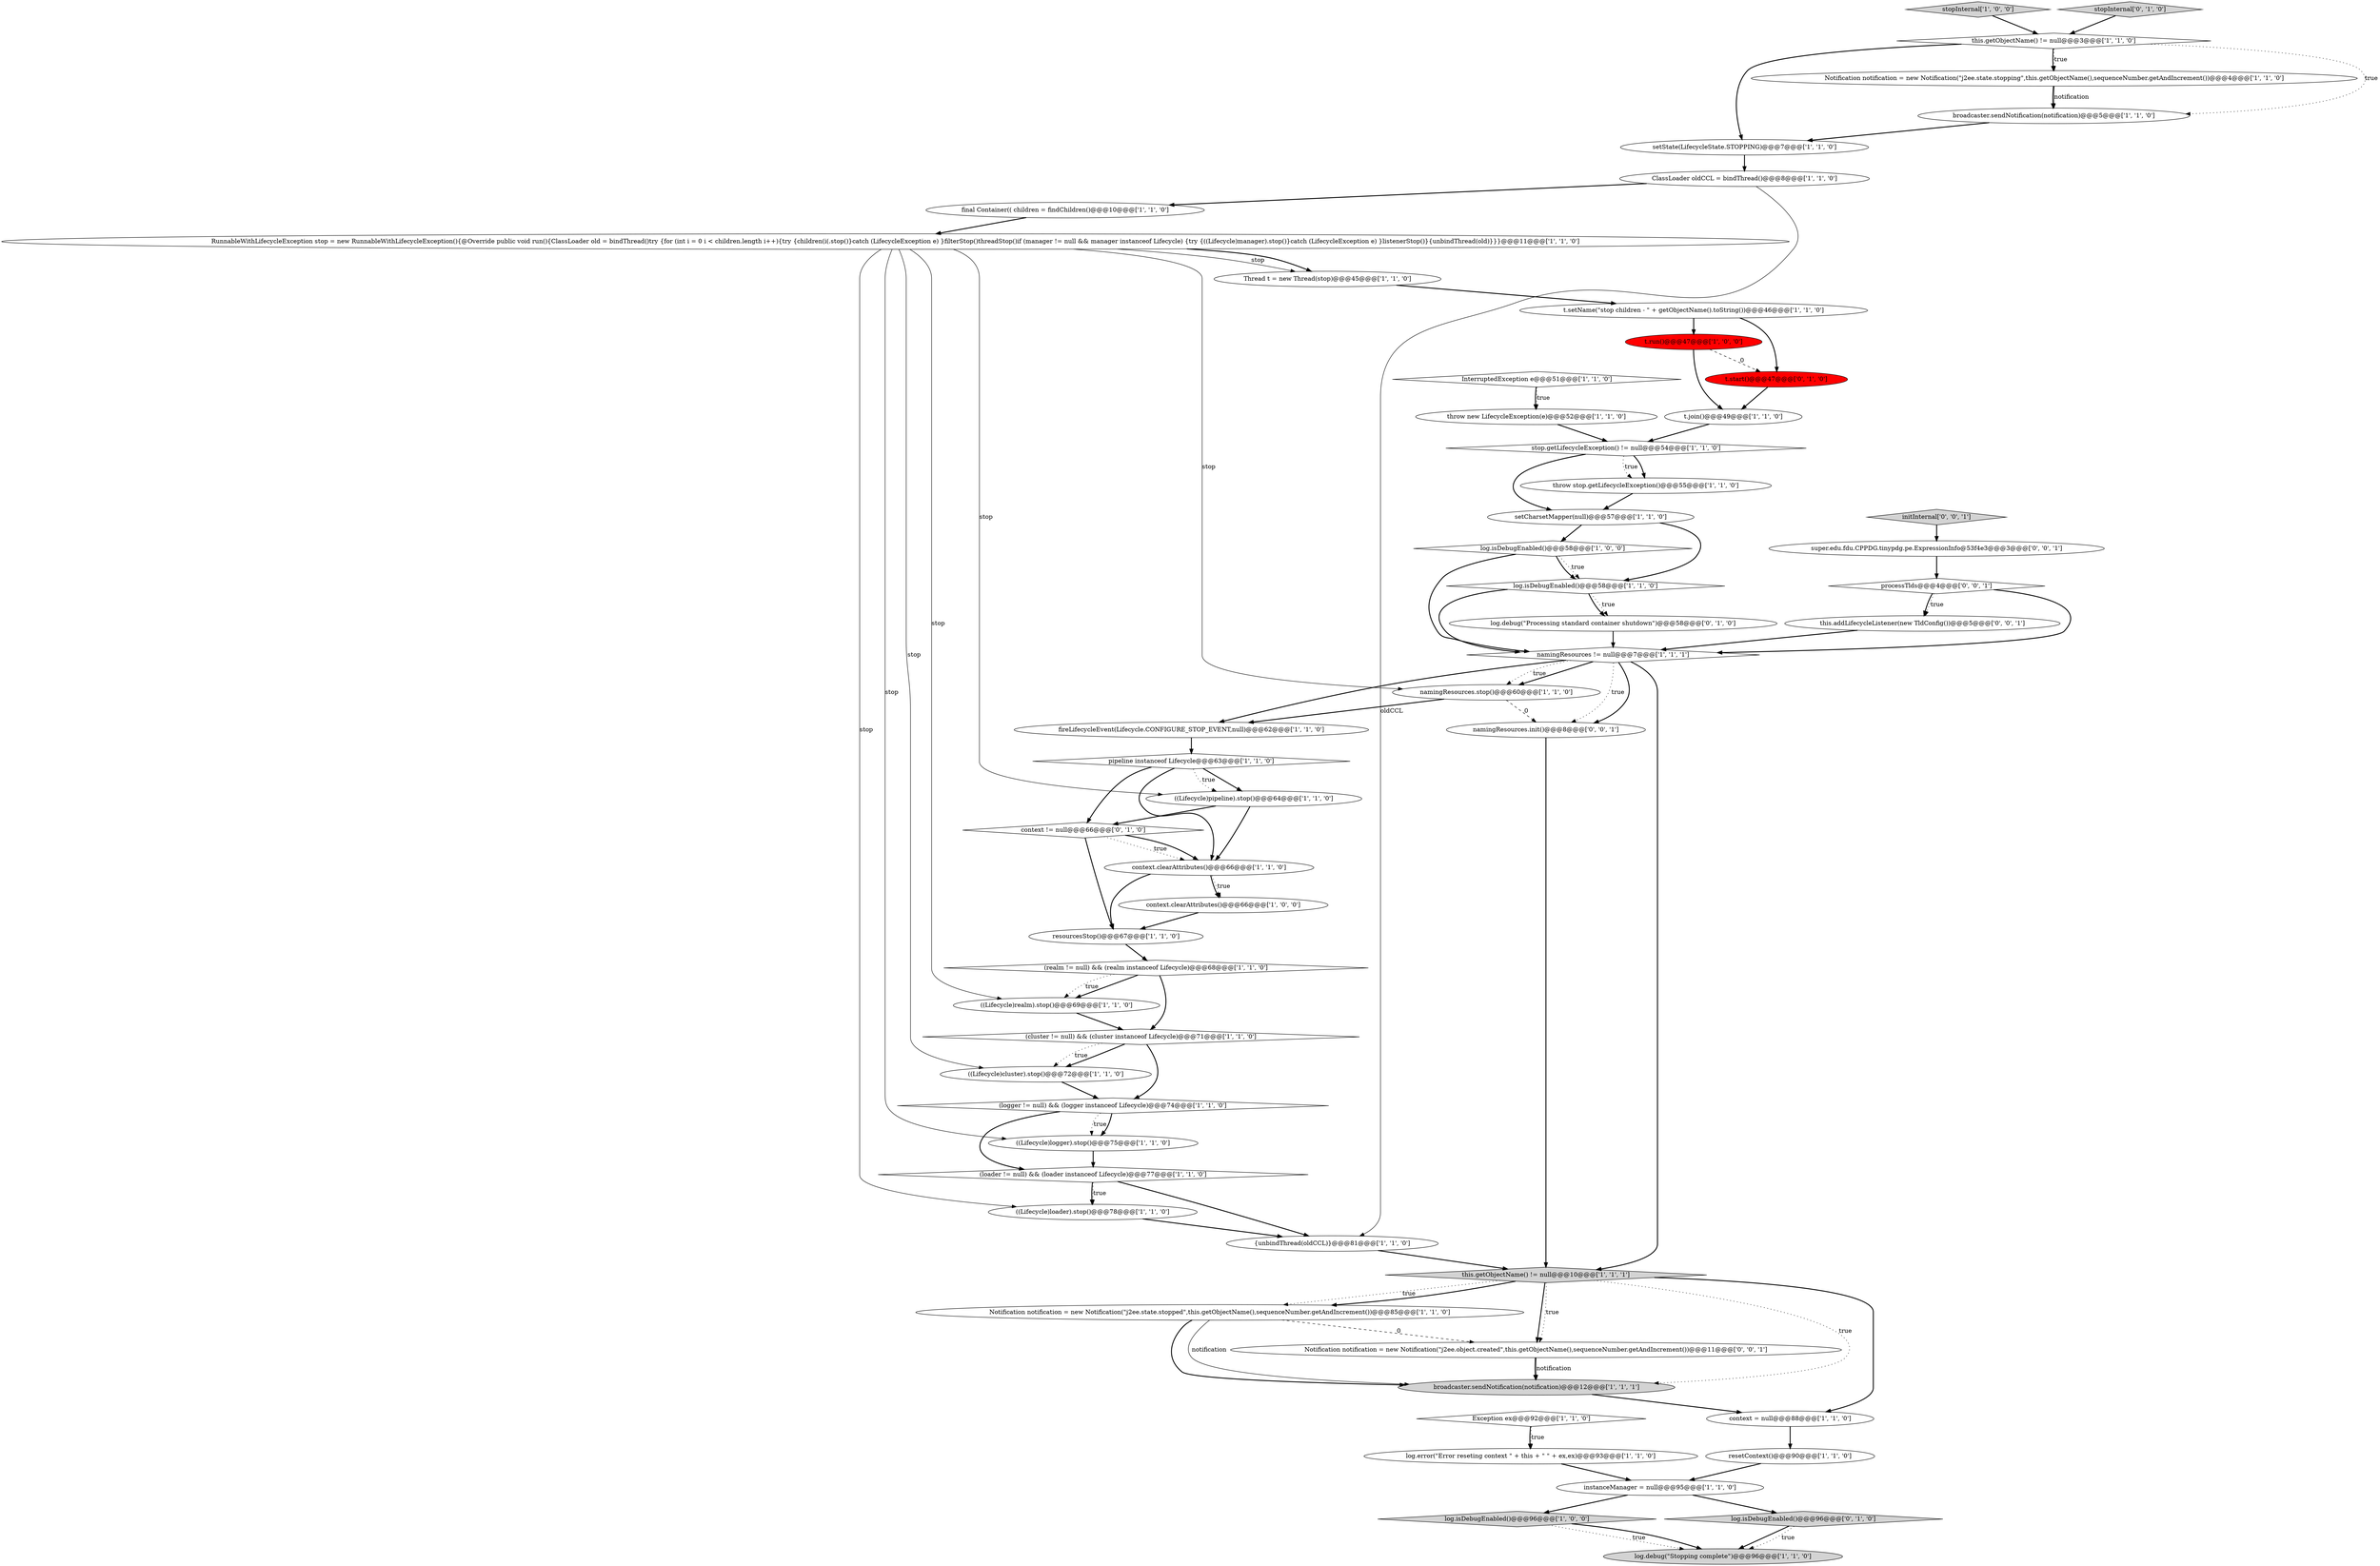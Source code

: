 digraph {
13 [style = filled, label = "stopInternal['1', '0', '0']", fillcolor = lightgray, shape = diamond image = "AAA0AAABBB1BBB"];
26 [style = filled, label = "context.clearAttributes()@@@66@@@['1', '1', '0']", fillcolor = white, shape = ellipse image = "AAA0AAABBB1BBB"];
0 [style = filled, label = "((Lifecycle)loader).stop()@@@78@@@['1', '1', '0']", fillcolor = white, shape = ellipse image = "AAA0AAABBB1BBB"];
15 [style = filled, label = "stop.getLifecycleException() != null@@@54@@@['1', '1', '0']", fillcolor = white, shape = diamond image = "AAA0AAABBB1BBB"];
29 [style = filled, label = "broadcaster.sendNotification(notification)@@@12@@@['1', '1', '1']", fillcolor = lightgray, shape = ellipse image = "AAA0AAABBB1BBB"];
55 [style = filled, label = "Notification notification = new Notification(\"j2ee.object.created\",this.getObjectName(),sequenceNumber.getAndIncrement())@@@11@@@['0', '0', '1']", fillcolor = white, shape = ellipse image = "AAA0AAABBB3BBB"];
38 [style = filled, label = "context = null@@@88@@@['1', '1', '0']", fillcolor = white, shape = ellipse image = "AAA0AAABBB1BBB"];
34 [style = filled, label = "throw stop.getLifecycleException()@@@55@@@['1', '1', '0']", fillcolor = white, shape = ellipse image = "AAA0AAABBB1BBB"];
23 [style = filled, label = "instanceManager = null@@@95@@@['1', '1', '0']", fillcolor = white, shape = ellipse image = "AAA0AAABBB1BBB"];
46 [style = filled, label = "t.start()@@@47@@@['0', '1', '0']", fillcolor = red, shape = ellipse image = "AAA1AAABBB2BBB"];
1 [style = filled, label = "(cluster != null) && (cluster instanceof Lifecycle)@@@71@@@['1', '1', '0']", fillcolor = white, shape = diamond image = "AAA0AAABBB1BBB"];
44 [style = filled, label = "log.isDebugEnabled()@@@58@@@['1', '1', '0']", fillcolor = white, shape = diamond image = "AAA0AAABBB1BBB"];
9 [style = filled, label = "this.getObjectName() != null@@@10@@@['1', '1', '1']", fillcolor = lightgray, shape = diamond image = "AAA0AAABBB1BBB"];
28 [style = filled, label = "{unbindThread(oldCCL)}@@@81@@@['1', '1', '0']", fillcolor = white, shape = ellipse image = "AAA0AAABBB1BBB"];
40 [style = filled, label = "t.run()@@@47@@@['1', '0', '0']", fillcolor = red, shape = ellipse image = "AAA1AAABBB1BBB"];
17 [style = filled, label = "InterruptedException e@@@51@@@['1', '1', '0']", fillcolor = white, shape = diamond image = "AAA0AAABBB1BBB"];
22 [style = filled, label = "setCharsetMapper(null)@@@57@@@['1', '1', '0']", fillcolor = white, shape = ellipse image = "AAA0AAABBB1BBB"];
30 [style = filled, label = "log.debug(\"Stopping complete\")@@@96@@@['1', '1', '0']", fillcolor = lightgray, shape = ellipse image = "AAA0AAABBB1BBB"];
32 [style = filled, label = "namingResources.stop()@@@60@@@['1', '1', '0']", fillcolor = white, shape = ellipse image = "AAA0AAABBB1BBB"];
25 [style = filled, label = "final Container(( children = findChildren()@@@10@@@['1', '1', '0']", fillcolor = white, shape = ellipse image = "AAA0AAABBB1BBB"];
8 [style = filled, label = "((Lifecycle)pipeline).stop()@@@64@@@['1', '1', '0']", fillcolor = white, shape = ellipse image = "AAA0AAABBB1BBB"];
2 [style = filled, label = "((Lifecycle)logger).stop()@@@75@@@['1', '1', '0']", fillcolor = white, shape = ellipse image = "AAA0AAABBB1BBB"];
5 [style = filled, label = "((Lifecycle)realm).stop()@@@69@@@['1', '1', '0']", fillcolor = white, shape = ellipse image = "AAA0AAABBB1BBB"];
14 [style = filled, label = "throw new LifecycleException(e)@@@52@@@['1', '1', '0']", fillcolor = white, shape = ellipse image = "AAA0AAABBB1BBB"];
43 [style = filled, label = "setState(LifecycleState.STOPPING)@@@7@@@['1', '1', '0']", fillcolor = white, shape = ellipse image = "AAA0AAABBB1BBB"];
27 [style = filled, label = "this.getObjectName() != null@@@3@@@['1', '1', '0']", fillcolor = white, shape = diamond image = "AAA0AAABBB1BBB"];
49 [style = filled, label = "context != null@@@66@@@['0', '1', '0']", fillcolor = white, shape = diamond image = "AAA0AAABBB2BBB"];
52 [style = filled, label = "this.addLifecycleListener(new TldConfig())@@@5@@@['0', '0', '1']", fillcolor = white, shape = ellipse image = "AAA0AAABBB3BBB"];
19 [style = filled, label = "(loader != null) && (loader instanceof Lifecycle)@@@77@@@['1', '1', '0']", fillcolor = white, shape = diamond image = "AAA0AAABBB1BBB"];
10 [style = filled, label = "Notification notification = new Notification(\"j2ee.state.stopping\",this.getObjectName(),sequenceNumber.getAndIncrement())@@@4@@@['1', '1', '0']", fillcolor = white, shape = ellipse image = "AAA0AAABBB1BBB"];
37 [style = filled, label = "log.error(\"Error reseting context \" + this + \" \" + ex,ex)@@@93@@@['1', '1', '0']", fillcolor = white, shape = ellipse image = "AAA0AAABBB1BBB"];
11 [style = filled, label = "t.setName(\"stop children - \" + getObjectName().toString())@@@46@@@['1', '1', '0']", fillcolor = white, shape = ellipse image = "AAA0AAABBB1BBB"];
4 [style = filled, label = "ClassLoader oldCCL = bindThread()@@@8@@@['1', '1', '0']", fillcolor = white, shape = ellipse image = "AAA0AAABBB1BBB"];
7 [style = filled, label = "Exception ex@@@92@@@['1', '1', '0']", fillcolor = white, shape = diamond image = "AAA0AAABBB1BBB"];
56 [style = filled, label = "namingResources.init()@@@8@@@['0', '0', '1']", fillcolor = white, shape = ellipse image = "AAA0AAABBB3BBB"];
39 [style = filled, label = "((Lifecycle)cluster).stop()@@@72@@@['1', '1', '0']", fillcolor = white, shape = ellipse image = "AAA0AAABBB1BBB"];
20 [style = filled, label = "log.isDebugEnabled()@@@96@@@['1', '0', '0']", fillcolor = lightgray, shape = diamond image = "AAA0AAABBB1BBB"];
53 [style = filled, label = "super.edu.fdu.CPPDG.tinypdg.pe.ExpressionInfo@53f4e3@@@3@@@['0', '0', '1']", fillcolor = white, shape = ellipse image = "AAA0AAABBB3BBB"];
41 [style = filled, label = "resourcesStop()@@@67@@@['1', '1', '0']", fillcolor = white, shape = ellipse image = "AAA0AAABBB1BBB"];
12 [style = filled, label = "(realm != null) && (realm instanceof Lifecycle)@@@68@@@['1', '1', '0']", fillcolor = white, shape = diamond image = "AAA0AAABBB1BBB"];
16 [style = filled, label = "context.clearAttributes()@@@66@@@['1', '0', '0']", fillcolor = white, shape = ellipse image = "AAA0AAABBB1BBB"];
45 [style = filled, label = "(logger != null) && (logger instanceof Lifecycle)@@@74@@@['1', '1', '0']", fillcolor = white, shape = diamond image = "AAA0AAABBB1BBB"];
50 [style = filled, label = "log.debug(\"Processing standard container shutdown\")@@@58@@@['0', '1', '0']", fillcolor = white, shape = ellipse image = "AAA0AAABBB2BBB"];
3 [style = filled, label = "broadcaster.sendNotification(notification)@@@5@@@['1', '1', '0']", fillcolor = white, shape = ellipse image = "AAA0AAABBB1BBB"];
6 [style = filled, label = "log.isDebugEnabled()@@@58@@@['1', '0', '0']", fillcolor = white, shape = diamond image = "AAA0AAABBB1BBB"];
24 [style = filled, label = "t.join()@@@49@@@['1', '1', '0']", fillcolor = white, shape = ellipse image = "AAA0AAABBB1BBB"];
33 [style = filled, label = "Thread t = new Thread(stop)@@@45@@@['1', '1', '0']", fillcolor = white, shape = ellipse image = "AAA0AAABBB1BBB"];
54 [style = filled, label = "initInternal['0', '0', '1']", fillcolor = lightgray, shape = diamond image = "AAA0AAABBB3BBB"];
31 [style = filled, label = "Notification notification = new Notification(\"j2ee.state.stopped\",this.getObjectName(),sequenceNumber.getAndIncrement())@@@85@@@['1', '1', '0']", fillcolor = white, shape = ellipse image = "AAA0AAABBB1BBB"];
35 [style = filled, label = "resetContext()@@@90@@@['1', '1', '0']", fillcolor = white, shape = ellipse image = "AAA0AAABBB1BBB"];
18 [style = filled, label = "namingResources != null@@@7@@@['1', '1', '1']", fillcolor = white, shape = diamond image = "AAA0AAABBB1BBB"];
47 [style = filled, label = "log.isDebugEnabled()@@@96@@@['0', '1', '0']", fillcolor = lightgray, shape = diamond image = "AAA0AAABBB2BBB"];
42 [style = filled, label = "pipeline instanceof Lifecycle@@@63@@@['1', '1', '0']", fillcolor = white, shape = diamond image = "AAA0AAABBB1BBB"];
51 [style = filled, label = "processTlds@@@4@@@['0', '0', '1']", fillcolor = white, shape = diamond image = "AAA0AAABBB3BBB"];
21 [style = filled, label = "RunnableWithLifecycleException stop = new RunnableWithLifecycleException(){@Override public void run(){ClassLoader old = bindThread()try {for (int i = 0 i < children.length i++){try {children(i(.stop()}catch (LifecycleException e) }filterStop()threadStop()if (manager != null && manager instanceof Lifecycle) {try {((Lifecycle)manager).stop()}catch (LifecycleException e) }listenerStop()}{unbindThread(old)}}}@@@11@@@['1', '1', '0']", fillcolor = white, shape = ellipse image = "AAA0AAABBB1BBB"];
36 [style = filled, label = "fireLifecycleEvent(Lifecycle.CONFIGURE_STOP_EVENT,null)@@@62@@@['1', '1', '0']", fillcolor = white, shape = ellipse image = "AAA0AAABBB1BBB"];
48 [style = filled, label = "stopInternal['0', '1', '0']", fillcolor = lightgray, shape = diamond image = "AAA0AAABBB2BBB"];
21->33 [style = solid, label="stop"];
1->39 [style = dotted, label="true"];
12->5 [style = bold, label=""];
4->25 [style = bold, label=""];
17->14 [style = dotted, label="true"];
28->9 [style = bold, label=""];
11->46 [style = bold, label=""];
48->27 [style = bold, label=""];
43->4 [style = bold, label=""];
16->41 [style = bold, label=""];
33->11 [style = bold, label=""];
35->23 [style = bold, label=""];
31->55 [style = dashed, label="0"];
20->30 [style = dotted, label="true"];
17->14 [style = bold, label=""];
51->52 [style = dotted, label="true"];
18->32 [style = bold, label=""];
54->53 [style = bold, label=""];
40->24 [style = bold, label=""];
26->16 [style = dotted, label="true"];
18->56 [style = dotted, label="true"];
44->18 [style = bold, label=""];
19->28 [style = bold, label=""];
9->38 [style = bold, label=""];
25->21 [style = bold, label=""];
55->29 [style = solid, label="notification"];
10->3 [style = solid, label="notification"];
15->34 [style = bold, label=""];
55->29 [style = bold, label=""];
15->34 [style = dotted, label="true"];
50->18 [style = bold, label=""];
46->24 [style = bold, label=""];
7->37 [style = bold, label=""];
9->31 [style = dotted, label="true"];
31->29 [style = bold, label=""];
44->50 [style = bold, label=""];
39->45 [style = bold, label=""];
18->56 [style = bold, label=""];
4->28 [style = solid, label="oldCCL"];
12->1 [style = bold, label=""];
56->9 [style = bold, label=""];
26->16 [style = bold, label=""];
5->1 [style = bold, label=""];
44->50 [style = dotted, label="true"];
52->18 [style = bold, label=""];
19->0 [style = dotted, label="true"];
18->9 [style = bold, label=""];
51->18 [style = bold, label=""];
49->41 [style = bold, label=""];
32->36 [style = bold, label=""];
9->55 [style = dotted, label="true"];
14->15 [style = bold, label=""];
29->38 [style = bold, label=""];
21->5 [style = solid, label="stop"];
21->2 [style = solid, label="stop"];
38->35 [style = bold, label=""];
21->32 [style = solid, label="stop"];
1->45 [style = bold, label=""];
36->42 [style = bold, label=""];
22->6 [style = bold, label=""];
22->44 [style = bold, label=""];
1->39 [style = bold, label=""];
21->8 [style = solid, label="stop"];
23->20 [style = bold, label=""];
27->43 [style = bold, label=""];
45->2 [style = dotted, label="true"];
6->18 [style = bold, label=""];
9->31 [style = bold, label=""];
42->8 [style = bold, label=""];
51->52 [style = bold, label=""];
45->2 [style = bold, label=""];
6->44 [style = bold, label=""];
19->0 [style = bold, label=""];
15->22 [style = bold, label=""];
26->41 [style = bold, label=""];
13->27 [style = bold, label=""];
27->10 [style = bold, label=""];
23->47 [style = bold, label=""];
49->26 [style = dotted, label="true"];
41->12 [style = bold, label=""];
21->0 [style = solid, label="stop"];
24->15 [style = bold, label=""];
42->26 [style = bold, label=""];
9->29 [style = dotted, label="true"];
2->19 [style = bold, label=""];
53->51 [style = bold, label=""];
42->8 [style = dotted, label="true"];
21->33 [style = bold, label=""];
21->39 [style = solid, label="stop"];
27->10 [style = dotted, label="true"];
10->3 [style = bold, label=""];
18->36 [style = bold, label=""];
31->29 [style = solid, label="notification"];
37->23 [style = bold, label=""];
11->40 [style = bold, label=""];
18->32 [style = dotted, label="true"];
7->37 [style = dotted, label="true"];
6->44 [style = dotted, label="true"];
27->3 [style = dotted, label="true"];
34->22 [style = bold, label=""];
47->30 [style = bold, label=""];
9->55 [style = bold, label=""];
40->46 [style = dashed, label="0"];
47->30 [style = dotted, label="true"];
32->56 [style = dashed, label="0"];
12->5 [style = dotted, label="true"];
45->19 [style = bold, label=""];
8->49 [style = bold, label=""];
42->49 [style = bold, label=""];
3->43 [style = bold, label=""];
49->26 [style = bold, label=""];
20->30 [style = bold, label=""];
0->28 [style = bold, label=""];
8->26 [style = bold, label=""];
}
